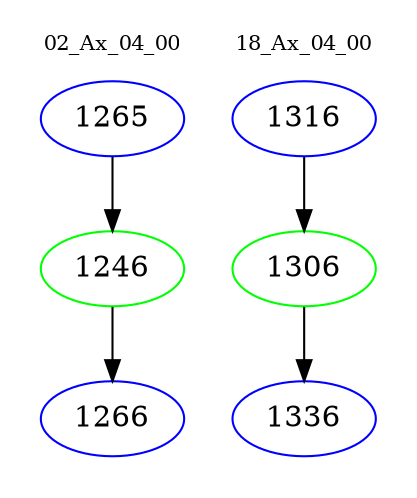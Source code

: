 digraph{
subgraph cluster_0 {
color = white
label = "02_Ax_04_00";
fontsize=10;
T0_1265 [label="1265", color="blue"]
T0_1265 -> T0_1246 [color="black"]
T0_1246 [label="1246", color="green"]
T0_1246 -> T0_1266 [color="black"]
T0_1266 [label="1266", color="blue"]
}
subgraph cluster_1 {
color = white
label = "18_Ax_04_00";
fontsize=10;
T1_1316 [label="1316", color="blue"]
T1_1316 -> T1_1306 [color="black"]
T1_1306 [label="1306", color="green"]
T1_1306 -> T1_1336 [color="black"]
T1_1336 [label="1336", color="blue"]
}
}
